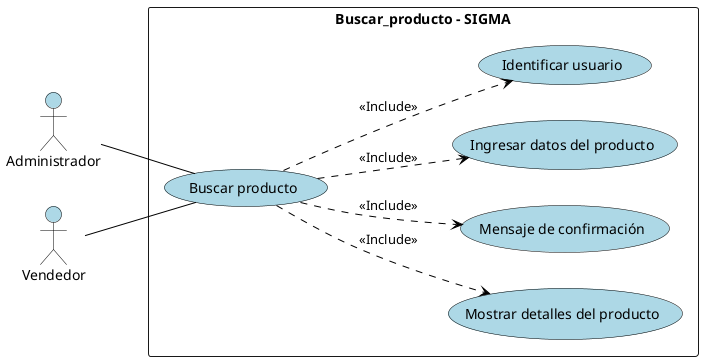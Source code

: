 @startuml BuscarProducto
left to right direction
skinparam backgroundColor White
skinparam usecase {
    BackgroundColor #ADD8E6
    BorderColor Black
    ArrowColor Black
}

actor Administrador
actor Vendedor

skinparam actor {
    BackgroundColor #ADD8E6
    BorderColor Black
    FontColor Black
}

rectangle "Buscar_producto - SIGMA" {
    usecase "Buscar producto" as AU
    usecase "Mostrar detalles del producto" as MD
    usecase "Mensaje de confirmación" as MC
    usecase "Ingresar datos del producto" as IP
    usecase "Identificar usuario" as ID
}

Administrador -- AU
Vendedor -- AU

AU ..> ID: <<Include>>
AU ..> IP: <<Include>>
AU ..> MC: <<Include>>
AU ..> MD: <<Include>>

@enduml
